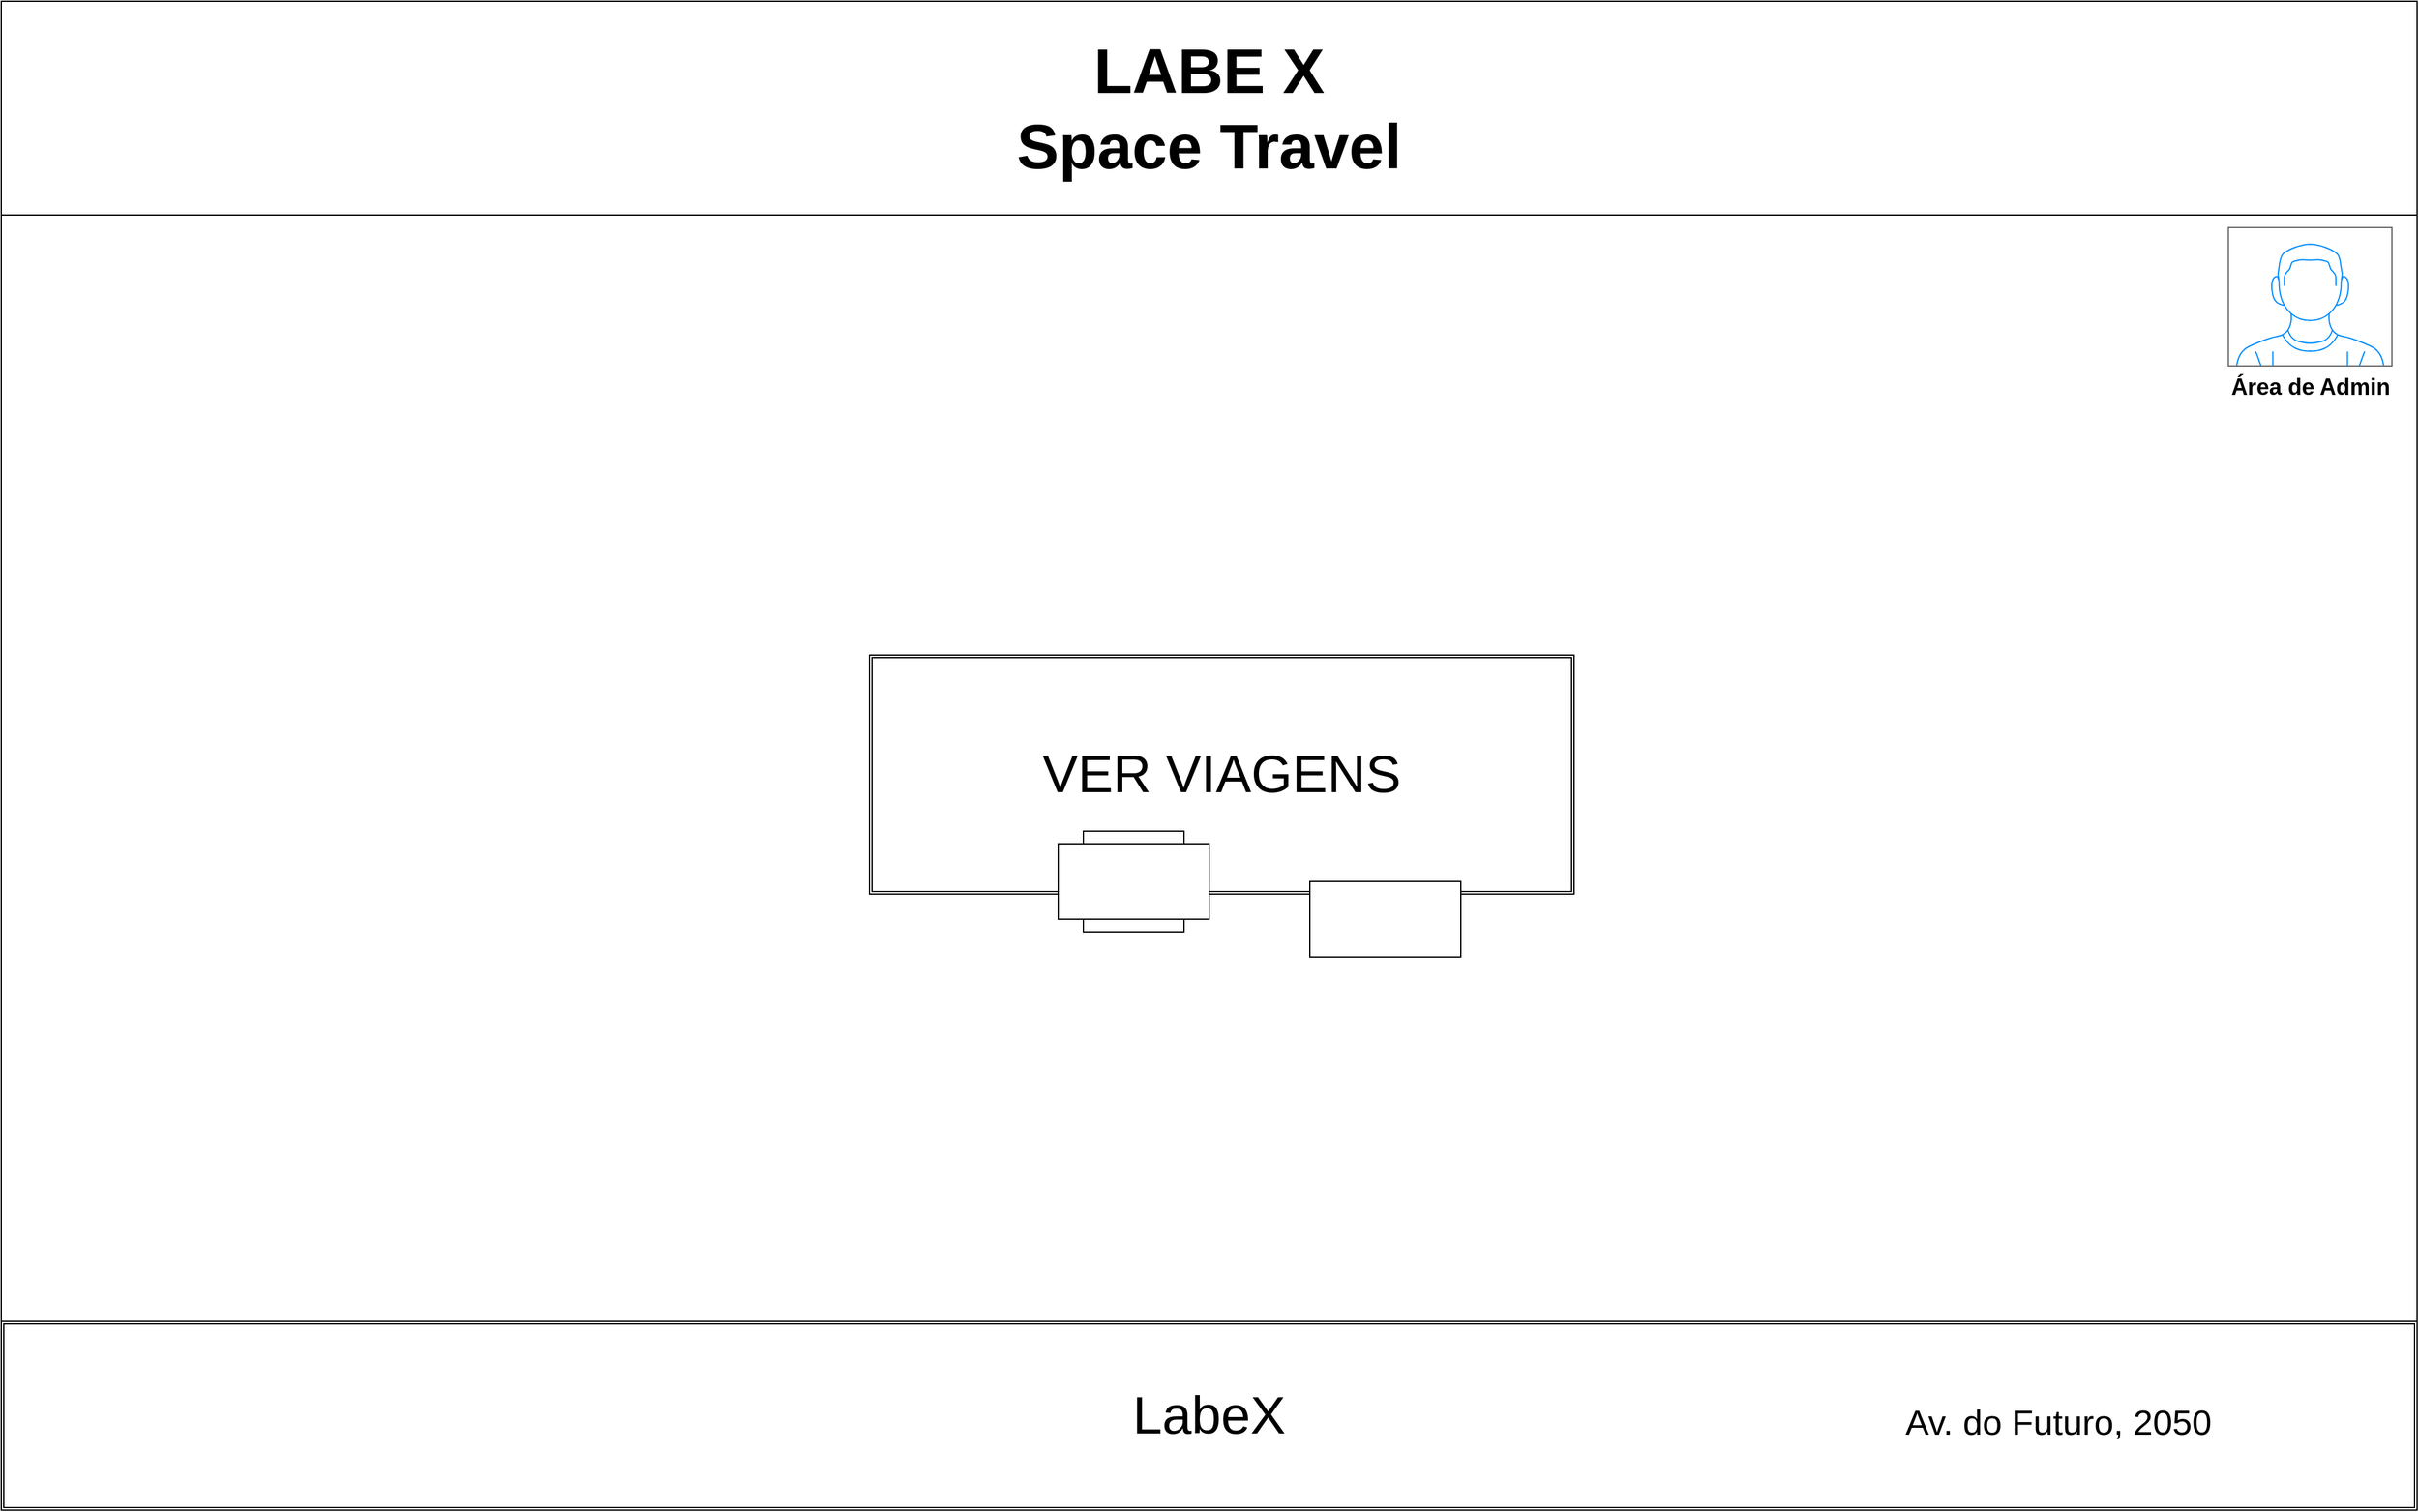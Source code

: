 <mxfile version="14.5.10" type="github">
  <diagram id="TPc17uy_a_bLmTfn4hXm" name="Page-1">
    <mxGraphModel dx="2422" dy="1612" grid="1" gridSize="10" guides="1" tooltips="1" connect="1" arrows="1" fold="1" page="1" pageScale="1" pageWidth="1920" pageHeight="1200" math="0" shadow="0">
      <root>
        <mxCell id="uhxujcsQMTb9jiqaK-6d-0" />
        <mxCell id="uhxujcsQMTb9jiqaK-6d-1" parent="uhxujcsQMTb9jiqaK-6d-0" />
        <mxCell id="4sQxQ9YIxLQr8alm6cPx-22" value="" style="rounded=0;whiteSpace=wrap;html=1;labelBackgroundColor=none;fontSize=28;fontColor=#000000;" vertex="1" parent="uhxujcsQMTb9jiqaK-6d-1">
          <mxGeometry width="1920" height="1200" as="geometry" />
        </mxCell>
        <mxCell id="4sQxQ9YIxLQr8alm6cPx-6" value="LABE X&lt;br&gt;Space Travel" style="rounded=0;whiteSpace=wrap;html=1;fontStyle=1;labelBackgroundColor=none;fontSize=50;" vertex="1" parent="uhxujcsQMTb9jiqaK-6d-1">
          <mxGeometry width="1920" height="170" as="geometry" />
        </mxCell>
        <mxCell id="4sQxQ9YIxLQr8alm6cPx-7" value="Área de Admin" style="verticalLabelPosition=bottom;shadow=0;dashed=0;align=center;html=1;verticalAlign=top;strokeWidth=1;shape=mxgraph.mockup.containers.userMale;strokeColor=#666666;strokeColor2=#008cff;labelBackgroundColor=none;fontSize=18;fontColor=#000000;fontStyle=1" vertex="1" parent="uhxujcsQMTb9jiqaK-6d-1">
          <mxGeometry x="1770" y="180" width="130" height="110" as="geometry" />
        </mxCell>
        <mxCell id="4sQxQ9YIxLQr8alm6cPx-9" value="VER VIAGENS" style="shape=ext;double=1;rounded=0;whiteSpace=wrap;html=1;labelBackgroundColor=none;fontSize=42;fontColor=#000000;" vertex="1" parent="uhxujcsQMTb9jiqaK-6d-1">
          <mxGeometry x="690" y="520" width="560" height="190" as="geometry" />
        </mxCell>
        <mxCell id="4sQxQ9YIxLQr8alm6cPx-11" value="LabeX" style="shape=ext;double=1;rounded=0;whiteSpace=wrap;html=1;labelBackgroundColor=none;fontSize=42;fontColor=#000000;" vertex="1" parent="uhxujcsQMTb9jiqaK-6d-1">
          <mxGeometry y="1050" width="1920" height="150" as="geometry" />
        </mxCell>
        <mxCell id="4sQxQ9YIxLQr8alm6cPx-12" value="" style="shape=image;html=1;verticalAlign=top;verticalLabelPosition=bottom;labelBackgroundColor=#ffffff;imageAspect=0;aspect=fixed;image=https://cdn4.iconfinder.com/data/icons/social-media-and-logos-12/32/Logo_Whatsapp_telephone_handset-128.png;fontSize=42;fontColor=#000000;" vertex="1" parent="uhxujcsQMTb9jiqaK-6d-1">
          <mxGeometry x="50" y="1095" width="70" height="70" as="geometry" />
        </mxCell>
        <mxCell id="4sQxQ9YIxLQr8alm6cPx-13" value="" style="shape=image;html=1;verticalAlign=top;verticalLabelPosition=bottom;labelBackgroundColor=#ffffff;imageAspect=0;aspect=fixed;image=https://cdn3.iconfinder.com/data/icons/peelicons-vol-1/50/Facebook-128.png;fontSize=42;fontColor=#000000;" vertex="1" parent="uhxujcsQMTb9jiqaK-6d-1">
          <mxGeometry x="150" y="1090" width="80" height="80" as="geometry" />
        </mxCell>
        <mxCell id="4sQxQ9YIxLQr8alm6cPx-14" value="" style="shape=image;html=1;verticalAlign=top;verticalLabelPosition=bottom;labelBackgroundColor=#ffffff;imageAspect=0;aspect=fixed;image=https://cdn4.iconfinder.com/data/icons/social-media-and-logos-12/32/Logo_Instagram-128.png;fontSize=42;fontColor=#000000;" vertex="1" parent="uhxujcsQMTb9jiqaK-6d-1">
          <mxGeometry x="260" y="1086" width="88" height="88" as="geometry" />
        </mxCell>
        <mxCell id="4sQxQ9YIxLQr8alm6cPx-15" value="" style="shape=image;html=1;verticalAlign=top;verticalLabelPosition=bottom;labelBackgroundColor=#ffffff;imageAspect=0;aspect=fixed;image=https://cdn2.iconfinder.com/data/icons/social-media-2198/64/twitter_social_media_network-128.png;fontSize=42;fontColor=#000000;" vertex="1" parent="uhxujcsQMTb9jiqaK-6d-1">
          <mxGeometry x="360" y="1076" width="108" height="108" as="geometry" />
        </mxCell>
        <mxCell id="4sQxQ9YIxLQr8alm6cPx-17" value="Av. do Futuro, 2050&lt;br style=&quot;font-size: 28px;&quot;&gt;" style="text;html=1;strokeColor=none;fillColor=none;align=center;verticalAlign=middle;whiteSpace=wrap;rounded=0;labelBackgroundColor=none;fontSize=28;fontColor=#000000;" vertex="1" parent="uhxujcsQMTb9jiqaK-6d-1">
          <mxGeometry x="1380" y="1120" width="510" height="20" as="geometry" />
        </mxCell>
        <mxCell id="4sQxQ9YIxLQr8alm6cPx-18" value="" style="whiteSpace=wrap;html=1;aspect=fixed;labelBackgroundColor=none;fontSize=28;fontColor=#000000;" vertex="1" parent="uhxujcsQMTb9jiqaK-6d-1">
          <mxGeometry x="860" y="660" width="80" height="80" as="geometry" />
        </mxCell>
        <mxCell id="4sQxQ9YIxLQr8alm6cPx-19" value="" style="rounded=0;whiteSpace=wrap;html=1;labelBackgroundColor=none;fontSize=28;fontColor=#000000;" vertex="1" parent="uhxujcsQMTb9jiqaK-6d-1">
          <mxGeometry x="840" y="670" width="120" height="60" as="geometry" />
        </mxCell>
        <mxCell id="4sQxQ9YIxLQr8alm6cPx-20" value="" style="rounded=0;whiteSpace=wrap;html=1;labelBackgroundColor=none;fontSize=28;fontColor=#000000;" vertex="1" parent="uhxujcsQMTb9jiqaK-6d-1">
          <mxGeometry x="1040" y="700" width="120" height="60" as="geometry" />
        </mxCell>
        <mxCell id="4sQxQ9YIxLQr8alm6cPx-21" value="" style="rounded=0;whiteSpace=wrap;html=1;labelBackgroundColor=none;fontSize=28;fontColor=#000000;" vertex="1" parent="uhxujcsQMTb9jiqaK-6d-1">
          <mxGeometry x="1040" y="700" width="120" height="60" as="geometry" />
        </mxCell>
      </root>
    </mxGraphModel>
  </diagram>
</mxfile>
